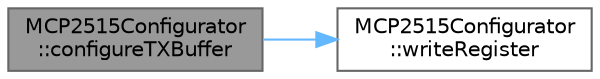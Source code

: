 digraph "MCP2515Configurator::configureTXBuffer"
{
 // LATEX_PDF_SIZE
  bgcolor="transparent";
  edge [fontname=Helvetica,fontsize=10,labelfontname=Helvetica,labelfontsize=10];
  node [fontname=Helvetica,fontsize=10,shape=box,height=0.2,width=0.4];
  rankdir="LR";
  Node1 [id="Node000001",label="MCP2515Configurator\l::configureTXBuffer",height=0.2,width=0.4,color="gray40", fillcolor="grey60", style="filled", fontcolor="black",tooltip="Configure the TX buffer for the MCP2515."];
  Node1 -> Node2 [id="edge1_Node000001_Node000002",color="steelblue1",style="solid",tooltip=" "];
  Node2 [id="Node000002",label="MCP2515Configurator\l::writeRegister",height=0.2,width=0.4,color="grey40", fillcolor="white", style="filled",URL="$classMCP2515Configurator.html#a89cb67d607b050252677428c7ef61e4a",tooltip="Write a value to a register."];
}
